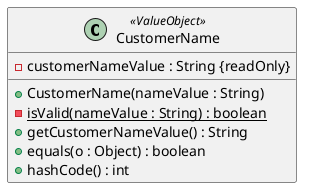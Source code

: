 @startuml

class CustomerName<<ValueObject>> {
    - customerNameValue : String {readOnly}

    +CustomerName(nameValue : String)
    -isValid(nameValue : String) : boolean {static}
    +getCustomerNameValue() : String
    +equals(o : Object) : boolean
    +hashCode() : int
}

@enduml